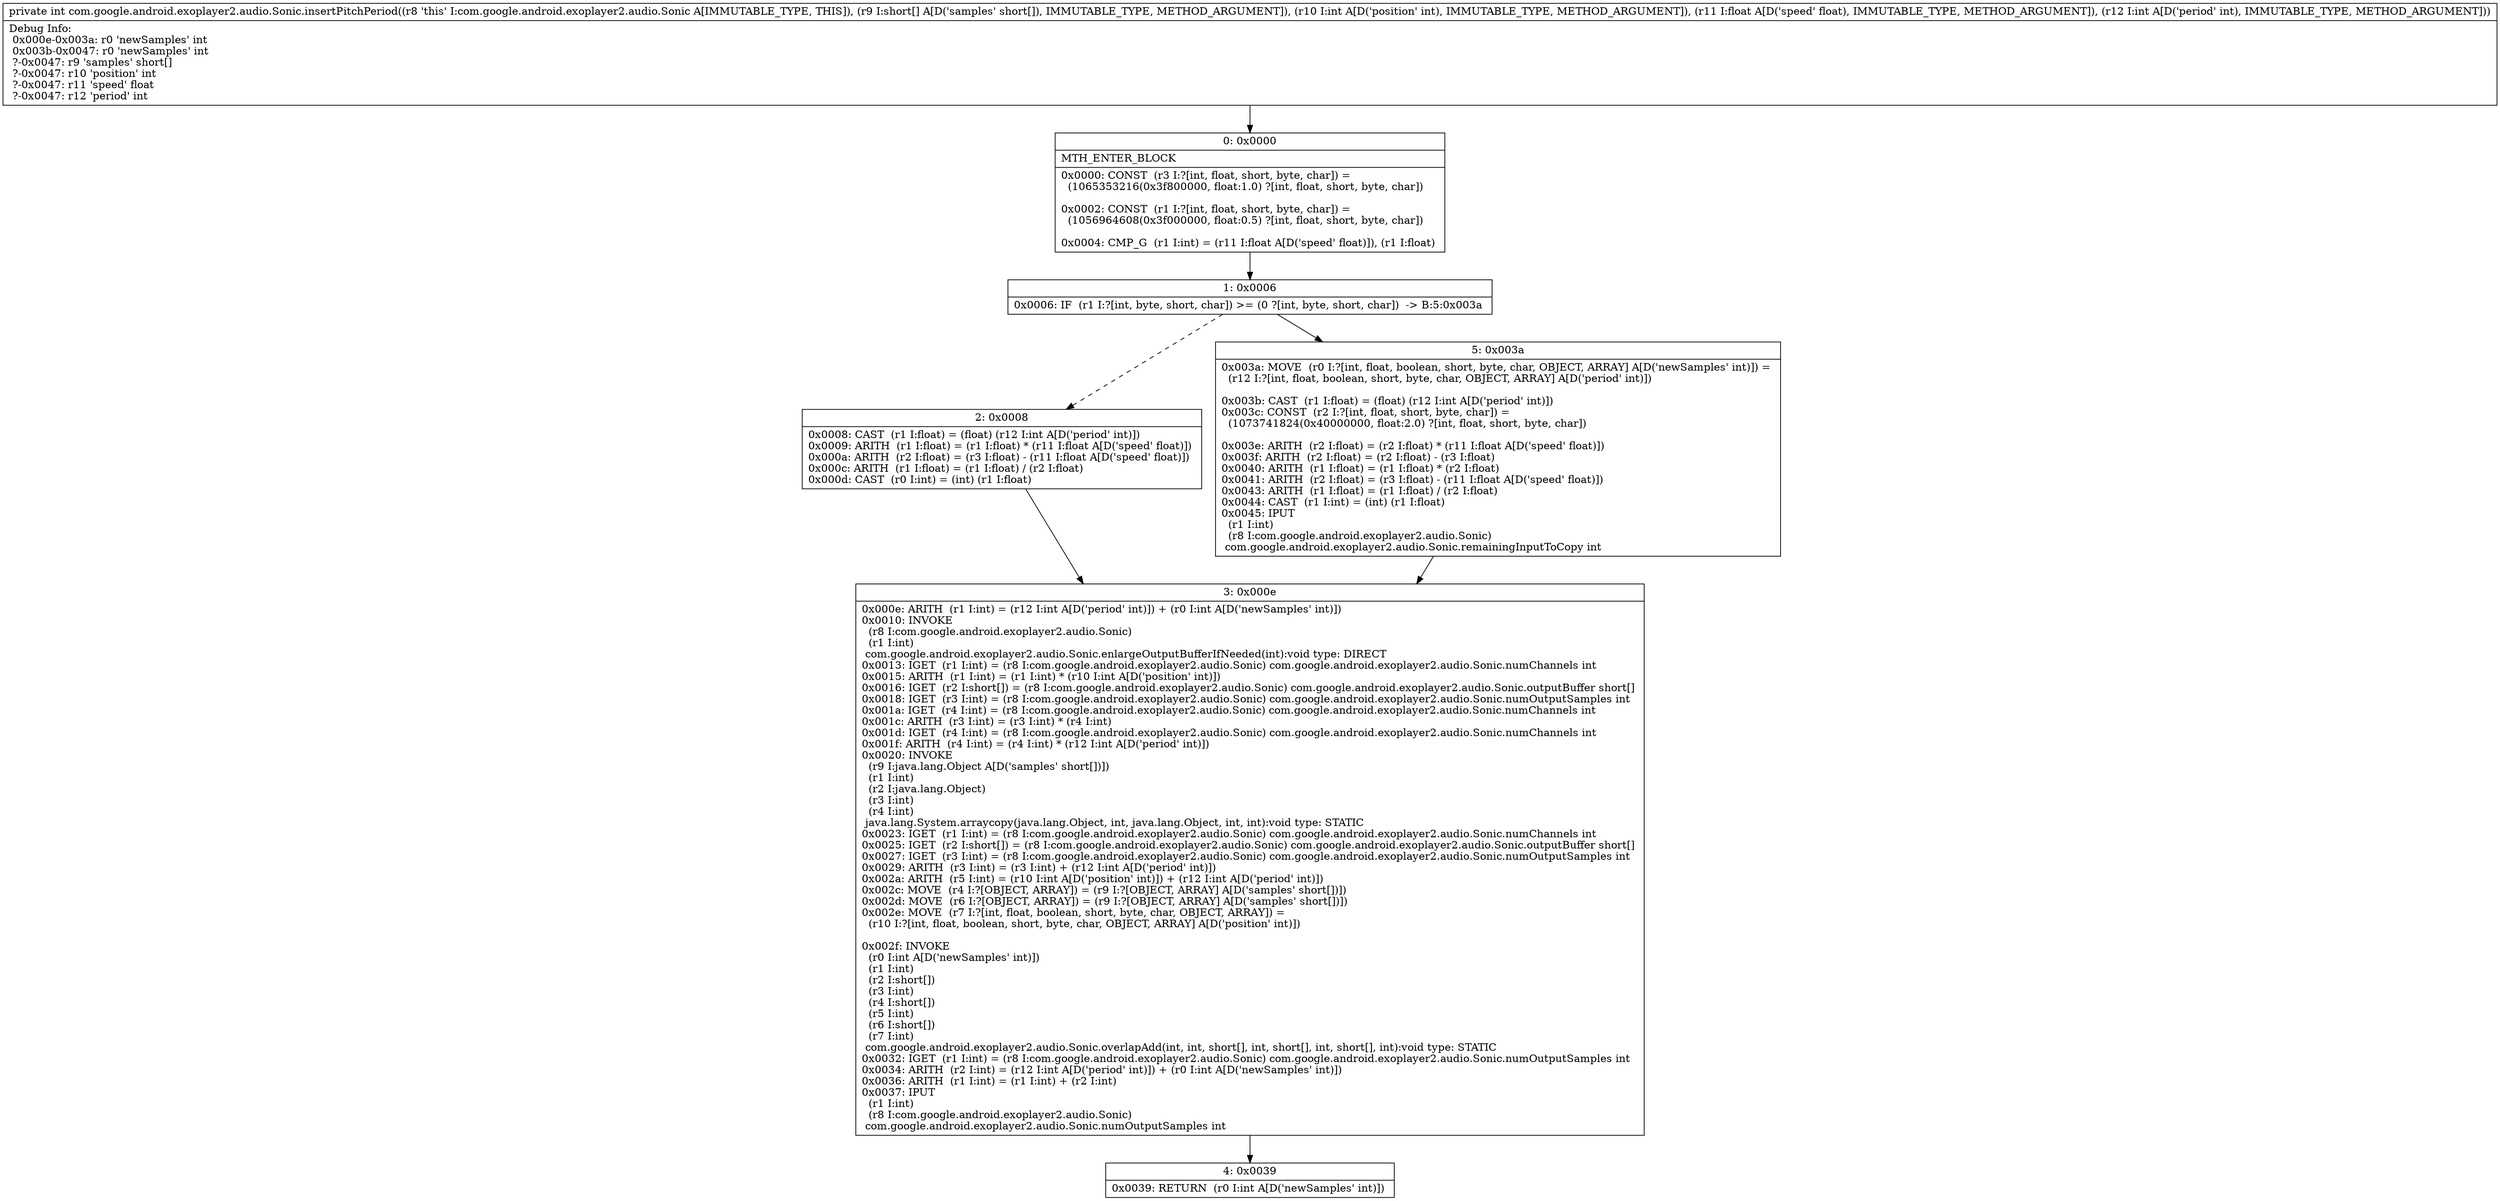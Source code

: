 digraph "CFG forcom.google.android.exoplayer2.audio.Sonic.insertPitchPeriod([SIFI)I" {
Node_0 [shape=record,label="{0\:\ 0x0000|MTH_ENTER_BLOCK\l|0x0000: CONST  (r3 I:?[int, float, short, byte, char]) = \l  (1065353216(0x3f800000, float:1.0) ?[int, float, short, byte, char])\l \l0x0002: CONST  (r1 I:?[int, float, short, byte, char]) = \l  (1056964608(0x3f000000, float:0.5) ?[int, float, short, byte, char])\l \l0x0004: CMP_G  (r1 I:int) = (r11 I:float A[D('speed' float)]), (r1 I:float) \l}"];
Node_1 [shape=record,label="{1\:\ 0x0006|0x0006: IF  (r1 I:?[int, byte, short, char]) \>= (0 ?[int, byte, short, char])  \-\> B:5:0x003a \l}"];
Node_2 [shape=record,label="{2\:\ 0x0008|0x0008: CAST  (r1 I:float) = (float) (r12 I:int A[D('period' int)]) \l0x0009: ARITH  (r1 I:float) = (r1 I:float) * (r11 I:float A[D('speed' float)]) \l0x000a: ARITH  (r2 I:float) = (r3 I:float) \- (r11 I:float A[D('speed' float)]) \l0x000c: ARITH  (r1 I:float) = (r1 I:float) \/ (r2 I:float) \l0x000d: CAST  (r0 I:int) = (int) (r1 I:float) \l}"];
Node_3 [shape=record,label="{3\:\ 0x000e|0x000e: ARITH  (r1 I:int) = (r12 I:int A[D('period' int)]) + (r0 I:int A[D('newSamples' int)]) \l0x0010: INVOKE  \l  (r8 I:com.google.android.exoplayer2.audio.Sonic)\l  (r1 I:int)\l com.google.android.exoplayer2.audio.Sonic.enlargeOutputBufferIfNeeded(int):void type: DIRECT \l0x0013: IGET  (r1 I:int) = (r8 I:com.google.android.exoplayer2.audio.Sonic) com.google.android.exoplayer2.audio.Sonic.numChannels int \l0x0015: ARITH  (r1 I:int) = (r1 I:int) * (r10 I:int A[D('position' int)]) \l0x0016: IGET  (r2 I:short[]) = (r8 I:com.google.android.exoplayer2.audio.Sonic) com.google.android.exoplayer2.audio.Sonic.outputBuffer short[] \l0x0018: IGET  (r3 I:int) = (r8 I:com.google.android.exoplayer2.audio.Sonic) com.google.android.exoplayer2.audio.Sonic.numOutputSamples int \l0x001a: IGET  (r4 I:int) = (r8 I:com.google.android.exoplayer2.audio.Sonic) com.google.android.exoplayer2.audio.Sonic.numChannels int \l0x001c: ARITH  (r3 I:int) = (r3 I:int) * (r4 I:int) \l0x001d: IGET  (r4 I:int) = (r8 I:com.google.android.exoplayer2.audio.Sonic) com.google.android.exoplayer2.audio.Sonic.numChannels int \l0x001f: ARITH  (r4 I:int) = (r4 I:int) * (r12 I:int A[D('period' int)]) \l0x0020: INVOKE  \l  (r9 I:java.lang.Object A[D('samples' short[])])\l  (r1 I:int)\l  (r2 I:java.lang.Object)\l  (r3 I:int)\l  (r4 I:int)\l java.lang.System.arraycopy(java.lang.Object, int, java.lang.Object, int, int):void type: STATIC \l0x0023: IGET  (r1 I:int) = (r8 I:com.google.android.exoplayer2.audio.Sonic) com.google.android.exoplayer2.audio.Sonic.numChannels int \l0x0025: IGET  (r2 I:short[]) = (r8 I:com.google.android.exoplayer2.audio.Sonic) com.google.android.exoplayer2.audio.Sonic.outputBuffer short[] \l0x0027: IGET  (r3 I:int) = (r8 I:com.google.android.exoplayer2.audio.Sonic) com.google.android.exoplayer2.audio.Sonic.numOutputSamples int \l0x0029: ARITH  (r3 I:int) = (r3 I:int) + (r12 I:int A[D('period' int)]) \l0x002a: ARITH  (r5 I:int) = (r10 I:int A[D('position' int)]) + (r12 I:int A[D('period' int)]) \l0x002c: MOVE  (r4 I:?[OBJECT, ARRAY]) = (r9 I:?[OBJECT, ARRAY] A[D('samples' short[])]) \l0x002d: MOVE  (r6 I:?[OBJECT, ARRAY]) = (r9 I:?[OBJECT, ARRAY] A[D('samples' short[])]) \l0x002e: MOVE  (r7 I:?[int, float, boolean, short, byte, char, OBJECT, ARRAY]) = \l  (r10 I:?[int, float, boolean, short, byte, char, OBJECT, ARRAY] A[D('position' int)])\l \l0x002f: INVOKE  \l  (r0 I:int A[D('newSamples' int)])\l  (r1 I:int)\l  (r2 I:short[])\l  (r3 I:int)\l  (r4 I:short[])\l  (r5 I:int)\l  (r6 I:short[])\l  (r7 I:int)\l com.google.android.exoplayer2.audio.Sonic.overlapAdd(int, int, short[], int, short[], int, short[], int):void type: STATIC \l0x0032: IGET  (r1 I:int) = (r8 I:com.google.android.exoplayer2.audio.Sonic) com.google.android.exoplayer2.audio.Sonic.numOutputSamples int \l0x0034: ARITH  (r2 I:int) = (r12 I:int A[D('period' int)]) + (r0 I:int A[D('newSamples' int)]) \l0x0036: ARITH  (r1 I:int) = (r1 I:int) + (r2 I:int) \l0x0037: IPUT  \l  (r1 I:int)\l  (r8 I:com.google.android.exoplayer2.audio.Sonic)\l com.google.android.exoplayer2.audio.Sonic.numOutputSamples int \l}"];
Node_4 [shape=record,label="{4\:\ 0x0039|0x0039: RETURN  (r0 I:int A[D('newSamples' int)]) \l}"];
Node_5 [shape=record,label="{5\:\ 0x003a|0x003a: MOVE  (r0 I:?[int, float, boolean, short, byte, char, OBJECT, ARRAY] A[D('newSamples' int)]) = \l  (r12 I:?[int, float, boolean, short, byte, char, OBJECT, ARRAY] A[D('period' int)])\l \l0x003b: CAST  (r1 I:float) = (float) (r12 I:int A[D('period' int)]) \l0x003c: CONST  (r2 I:?[int, float, short, byte, char]) = \l  (1073741824(0x40000000, float:2.0) ?[int, float, short, byte, char])\l \l0x003e: ARITH  (r2 I:float) = (r2 I:float) * (r11 I:float A[D('speed' float)]) \l0x003f: ARITH  (r2 I:float) = (r2 I:float) \- (r3 I:float) \l0x0040: ARITH  (r1 I:float) = (r1 I:float) * (r2 I:float) \l0x0041: ARITH  (r2 I:float) = (r3 I:float) \- (r11 I:float A[D('speed' float)]) \l0x0043: ARITH  (r1 I:float) = (r1 I:float) \/ (r2 I:float) \l0x0044: CAST  (r1 I:int) = (int) (r1 I:float) \l0x0045: IPUT  \l  (r1 I:int)\l  (r8 I:com.google.android.exoplayer2.audio.Sonic)\l com.google.android.exoplayer2.audio.Sonic.remainingInputToCopy int \l}"];
MethodNode[shape=record,label="{private int com.google.android.exoplayer2.audio.Sonic.insertPitchPeriod((r8 'this' I:com.google.android.exoplayer2.audio.Sonic A[IMMUTABLE_TYPE, THIS]), (r9 I:short[] A[D('samples' short[]), IMMUTABLE_TYPE, METHOD_ARGUMENT]), (r10 I:int A[D('position' int), IMMUTABLE_TYPE, METHOD_ARGUMENT]), (r11 I:float A[D('speed' float), IMMUTABLE_TYPE, METHOD_ARGUMENT]), (r12 I:int A[D('period' int), IMMUTABLE_TYPE, METHOD_ARGUMENT]))  | Debug Info:\l  0x000e\-0x003a: r0 'newSamples' int\l  0x003b\-0x0047: r0 'newSamples' int\l  ?\-0x0047: r9 'samples' short[]\l  ?\-0x0047: r10 'position' int\l  ?\-0x0047: r11 'speed' float\l  ?\-0x0047: r12 'period' int\l}"];
MethodNode -> Node_0;
Node_0 -> Node_1;
Node_1 -> Node_2[style=dashed];
Node_1 -> Node_5;
Node_2 -> Node_3;
Node_3 -> Node_4;
Node_5 -> Node_3;
}

